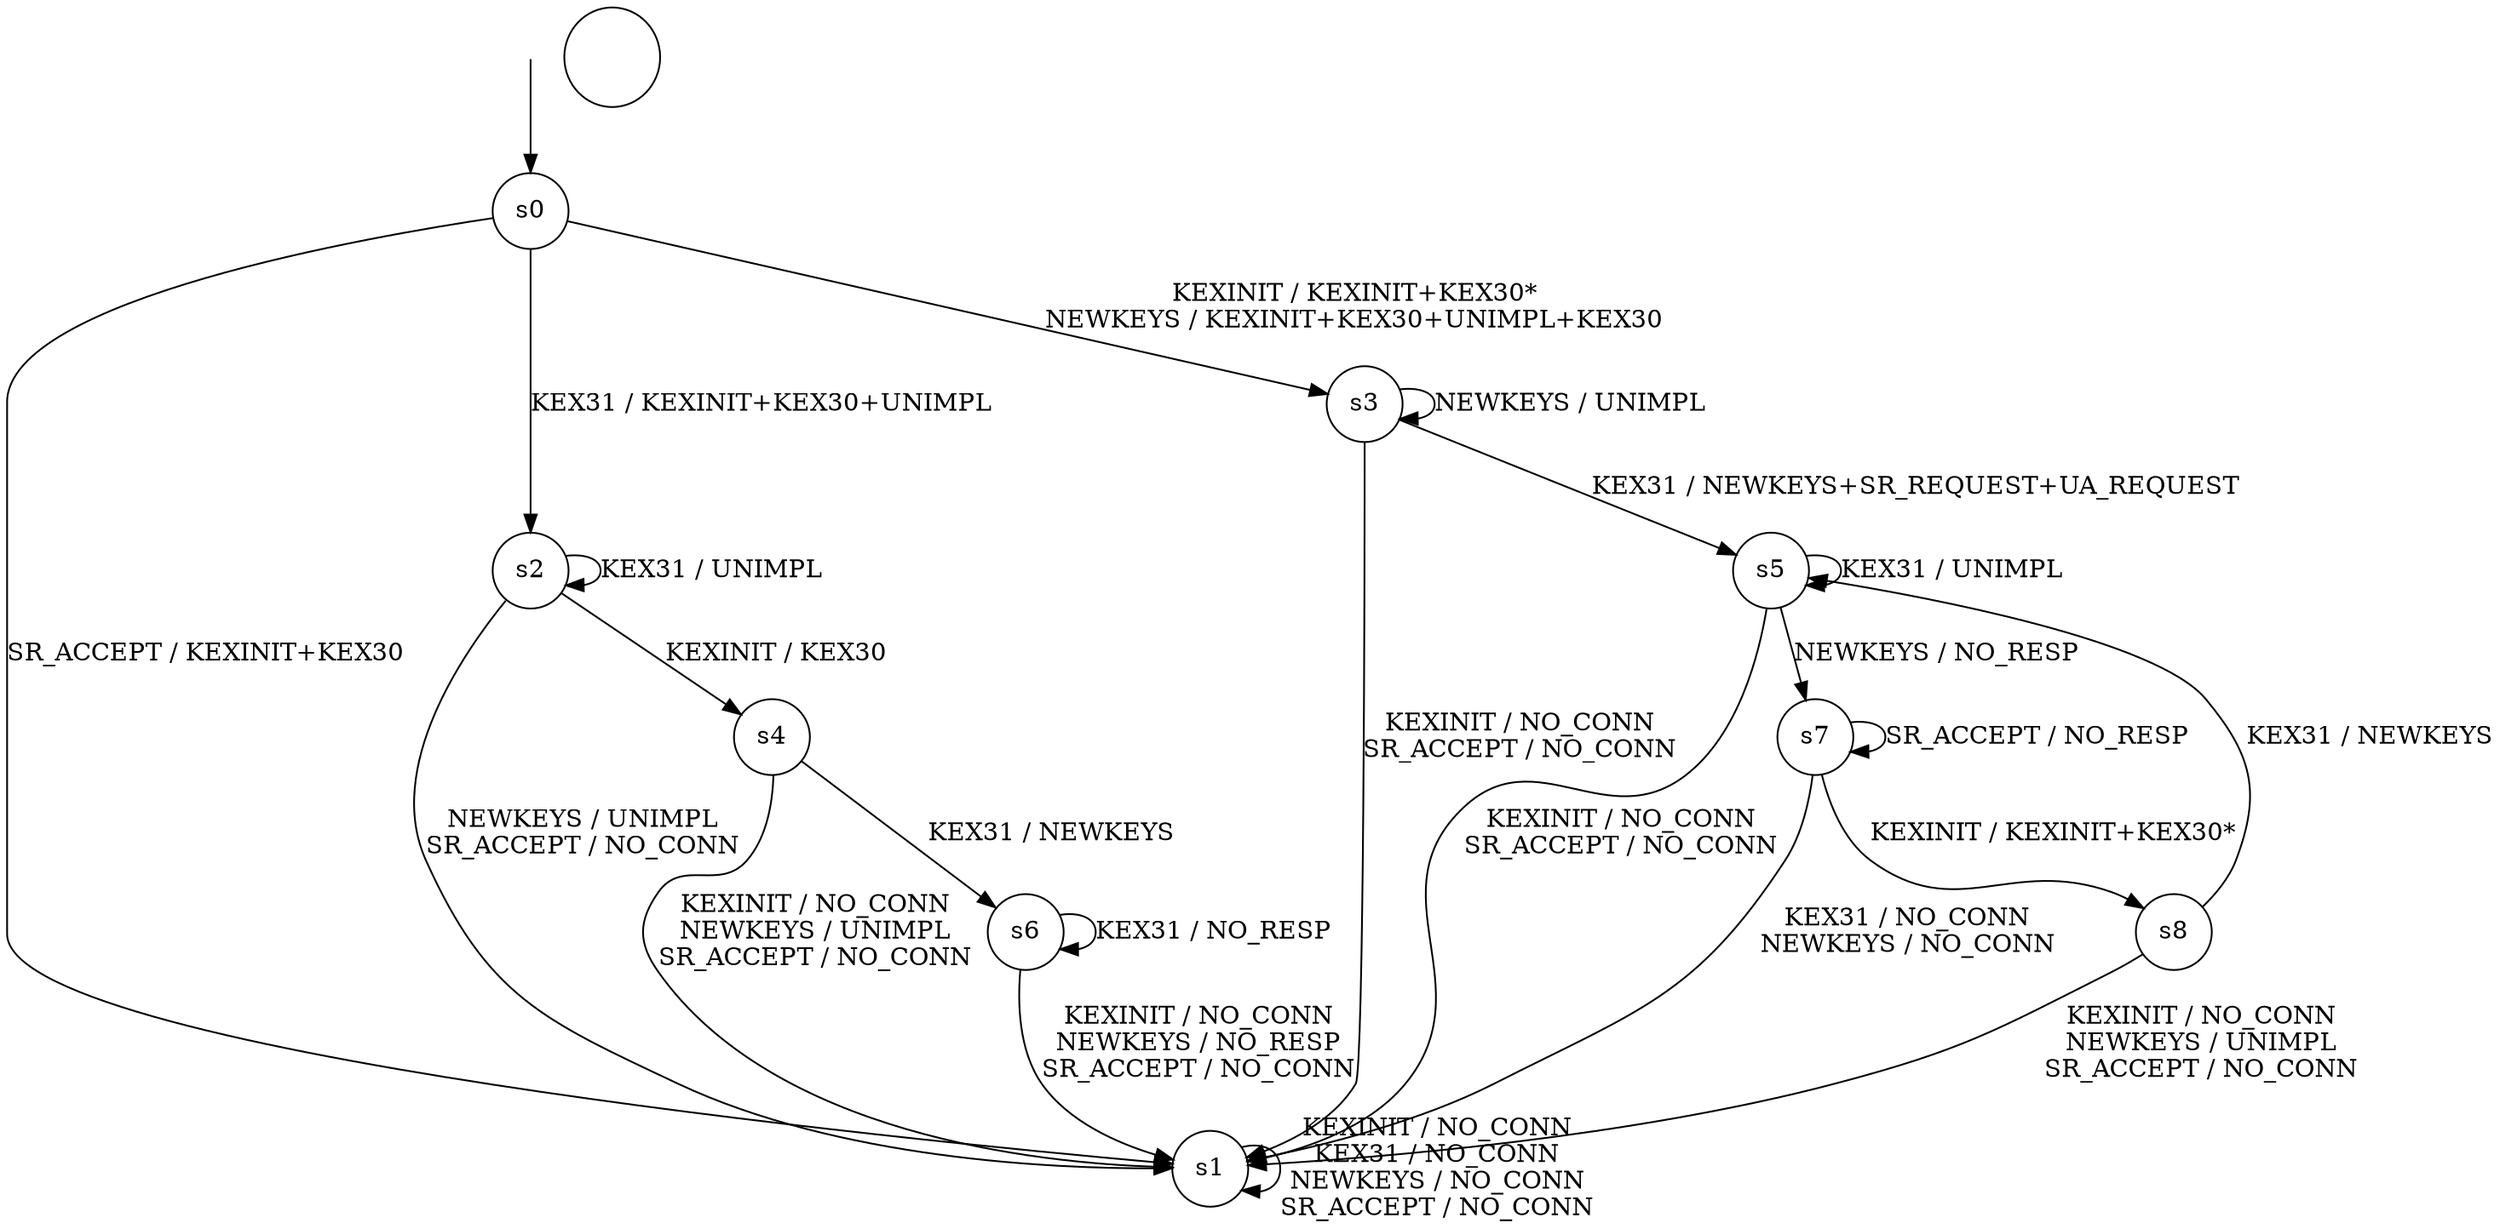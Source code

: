 digraph g {
s0 [label="s0", shape="circle"];
s1 [label="s1", shape="circle"];
s2 [label="s2", shape="circle"];
s3 [label="s3", shape="circle"];
s4 [label="s4", shape="circle"];
s5 [label="s5", shape="circle"];
s6 [label="s6", shape="circle"];
s7 [label="s7", shape="circle"];
s8 [label="s8", shape="circle"];
s0 -> s3  [label="KEXINIT / KEXINIT+KEX30*
NEWKEYS / KEXINIT+KEX30+UNIMPL+KEX30"];
s0 -> s2  [label="KEX31 / KEXINIT+KEX30+UNIMPL"];
s0 -> s1  [label="SR_ACCEPT / KEXINIT+KEX30"];
s1 -> s1  [label="KEXINIT / NO_CONN
KEX31 / NO_CONN
NEWKEYS / NO_CONN
SR_ACCEPT / NO_CONN"];
s2 -> s4  [label="KEXINIT / KEX30"];
s2 -> s2  [label="KEX31 / UNIMPL"];
s2 -> s1  [label="NEWKEYS / UNIMPL
SR_ACCEPT / NO_CONN"];
s3 -> s1  [label="KEXINIT / NO_CONN
SR_ACCEPT / NO_CONN"];
s3 -> s5  [label="KEX31 / NEWKEYS+SR_REQUEST+UA_REQUEST"];
s3 -> s3  [label="NEWKEYS / UNIMPL"];
s4 -> s1  [label="KEXINIT / NO_CONN
NEWKEYS / UNIMPL
SR_ACCEPT / NO_CONN"];
s4 -> s6  [label="KEX31 / NEWKEYS"];
s5 -> s1  [label="KEXINIT / NO_CONN
SR_ACCEPT / NO_CONN"];
s5 -> s5  [label="KEX31 / UNIMPL"];
s5 -> s7  [label="NEWKEYS / NO_RESP"];
s6 -> s1  [label="KEXINIT / NO_CONN
NEWKEYS / NO_RESP
SR_ACCEPT / NO_CONN"];
s6 -> s6  [label="KEX31 / NO_RESP"];
s7 -> s8  [label="KEXINIT / KEXINIT+KEX30*"];
s7 -> s1  [label="KEX31 / NO_CONN
NEWKEYS / NO_CONN"];
s7 -> s7  [label="SR_ACCEPT / NO_RESP"];
s8 -> s1  [label="KEXINIT / NO_CONN
NEWKEYS / UNIMPL
SR_ACCEPT / NO_CONN"];
s8 -> s5  [label="KEX31 / NEWKEYS"];
__start0 [height="0", label="", shape="none", width="0"];
__start0 -> s0;
"\n\n";
}
